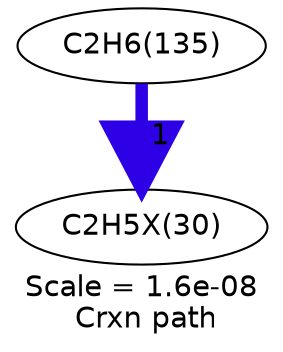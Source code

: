digraph reaction_paths {
center=1;
s13 -> s38[fontname="Helvetica", style="setlinewidth(6)", arrowsize=3, color="0.7, 1.5, 0.9"
, label=" 1"];
s13 [ fontname="Helvetica", label="C2H6(135)"];
s38 [ fontname="Helvetica", label="C2H5X(30)"];
 label = "Scale = 1.6e-08\l Crxn path";
 fontname = "Helvetica";
}
